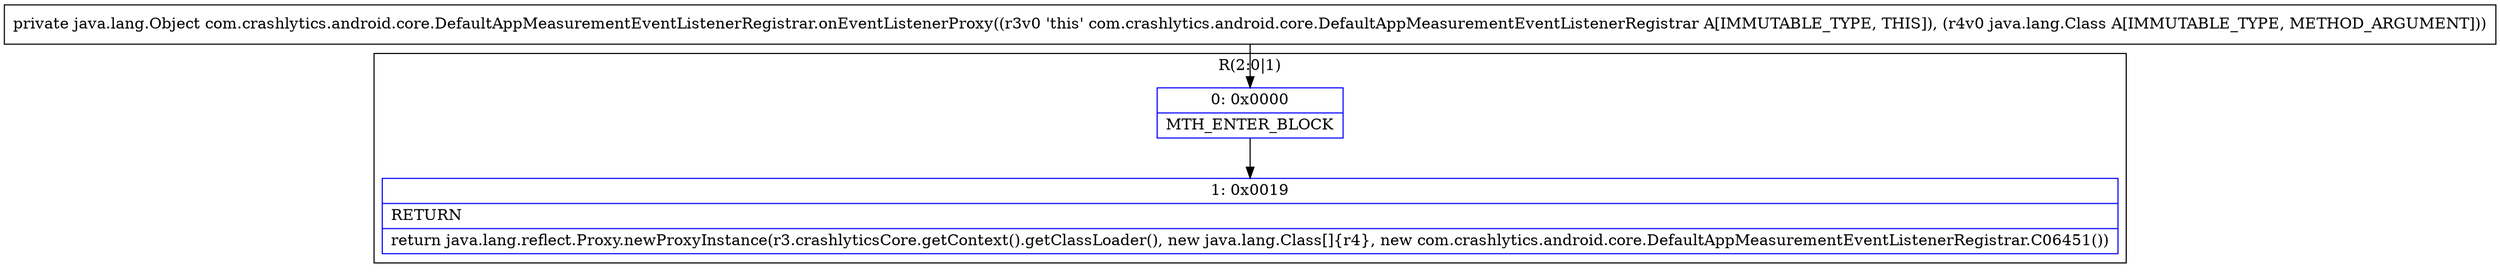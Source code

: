 digraph "CFG forcom.crashlytics.android.core.DefaultAppMeasurementEventListenerRegistrar.onEventListenerProxy(Ljava\/lang\/Class;)Ljava\/lang\/Object;" {
subgraph cluster_Region_1943822868 {
label = "R(2:0|1)";
node [shape=record,color=blue];
Node_0 [shape=record,label="{0\:\ 0x0000|MTH_ENTER_BLOCK\l}"];
Node_1 [shape=record,label="{1\:\ 0x0019|RETURN\l|return java.lang.reflect.Proxy.newProxyInstance(r3.crashlyticsCore.getContext().getClassLoader(), new java.lang.Class[]\{r4\}, new com.crashlytics.android.core.DefaultAppMeasurementEventListenerRegistrar.C06451())\l}"];
}
MethodNode[shape=record,label="{private java.lang.Object com.crashlytics.android.core.DefaultAppMeasurementEventListenerRegistrar.onEventListenerProxy((r3v0 'this' com.crashlytics.android.core.DefaultAppMeasurementEventListenerRegistrar A[IMMUTABLE_TYPE, THIS]), (r4v0 java.lang.Class A[IMMUTABLE_TYPE, METHOD_ARGUMENT])) }"];
MethodNode -> Node_0;
Node_0 -> Node_1;
}

